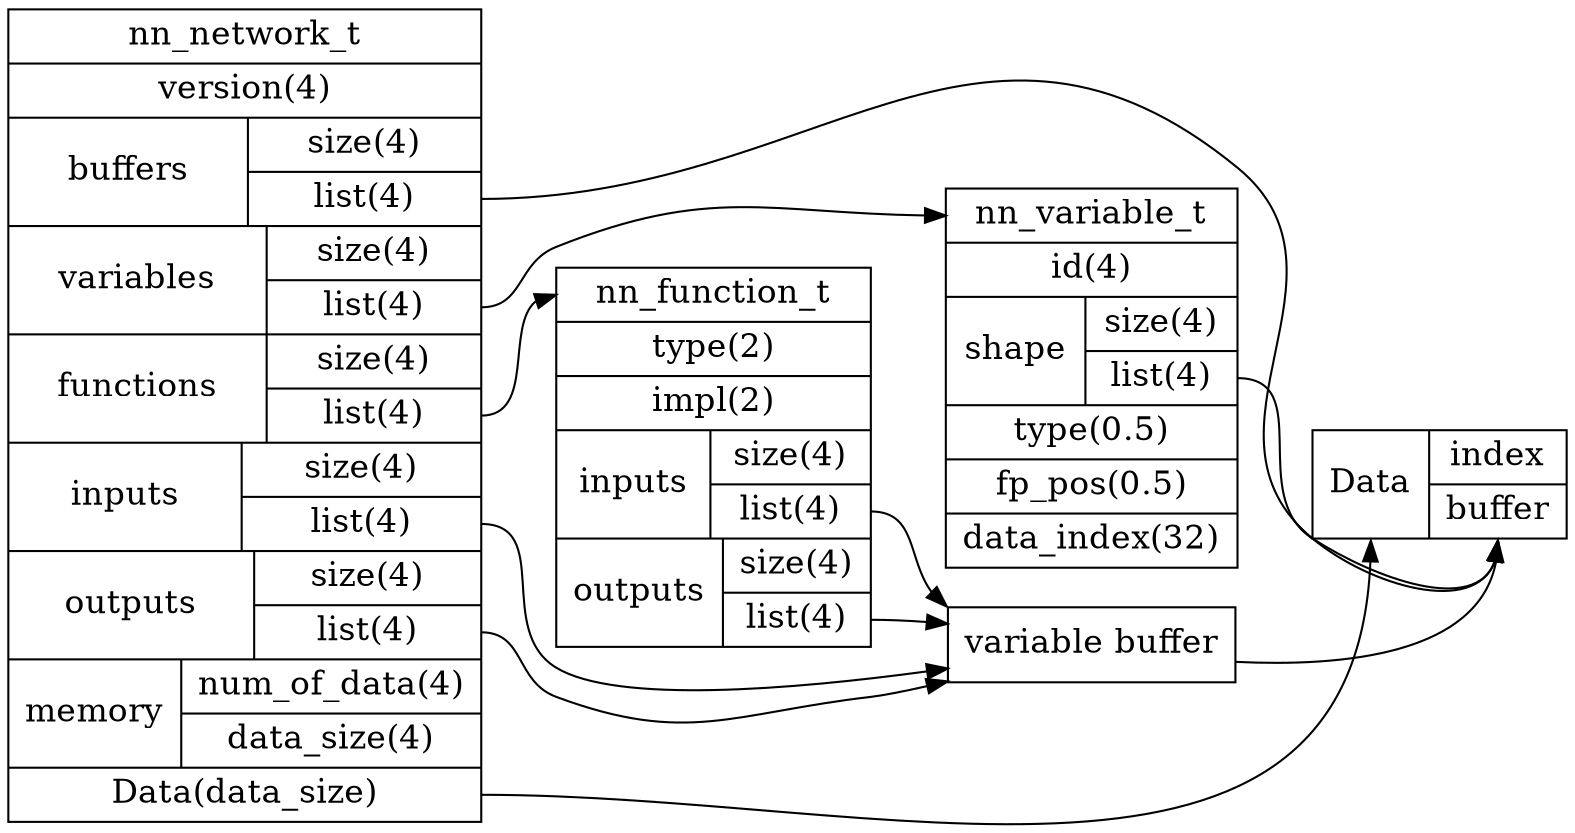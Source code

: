 digraph G {
  graph [rankdir = "LR"];
  
  node [fontsize = "16"
        shape = "ellipse"];
  
  edge [  ];
  
  "node0" [label = "nn_network_t|version(4)|{buffers|{size(4)|<b> list(4)}}|{variables|{size(4)|<v> list(4)}}|{functions|{size(4)|<f> list(4)}}|{inputs|{size(4)|<i> list(4)}}|{outputs|{size(4)|<o> list(4)}}|{memory|{num_of_data(4)|data_size(4)}}|<d> Data(data_size)"
           shape = "record"];
  "node1" [label = "<v> nn_variable_t|id(4)|{shape|{size(4)|<s> list(4)}}|type(0.5)|fp_pos(0.5)|data_index(32)"
           shape = "record"];
  "node2" [label = "<f> nn_function_t|type(2)|impl(2)|{inputs|{size(4)|<i> list(4)}}|{outputs|{size(4)|<o> list(4)}}"
           shape = "record"];
  "node3" [label = "<v> variable buffer"
           shape = "record"];
  "node4" [label = "{<d> Data|{index|<b> buffer}}"
           shape = "record"];

  "node0":v -> "node1":v [id = 0];
  "node0":f -> "node2":f [id = 1];
  "node0":i -> "node3":v [id = 2];
  "node0":o -> "node3":v [id = 3];
  "node2":i -> "node3":v [id = 4];
  "node2":o -> "node3":v [id = 5];
  "node0":d -> "node4":d [id = 6];
  "node0":b -> "node4":b [id = 7];
  "node1":s -> "node4":b [id = 8];
  "node3":v -> "node4":b [id = 9];
}
  
